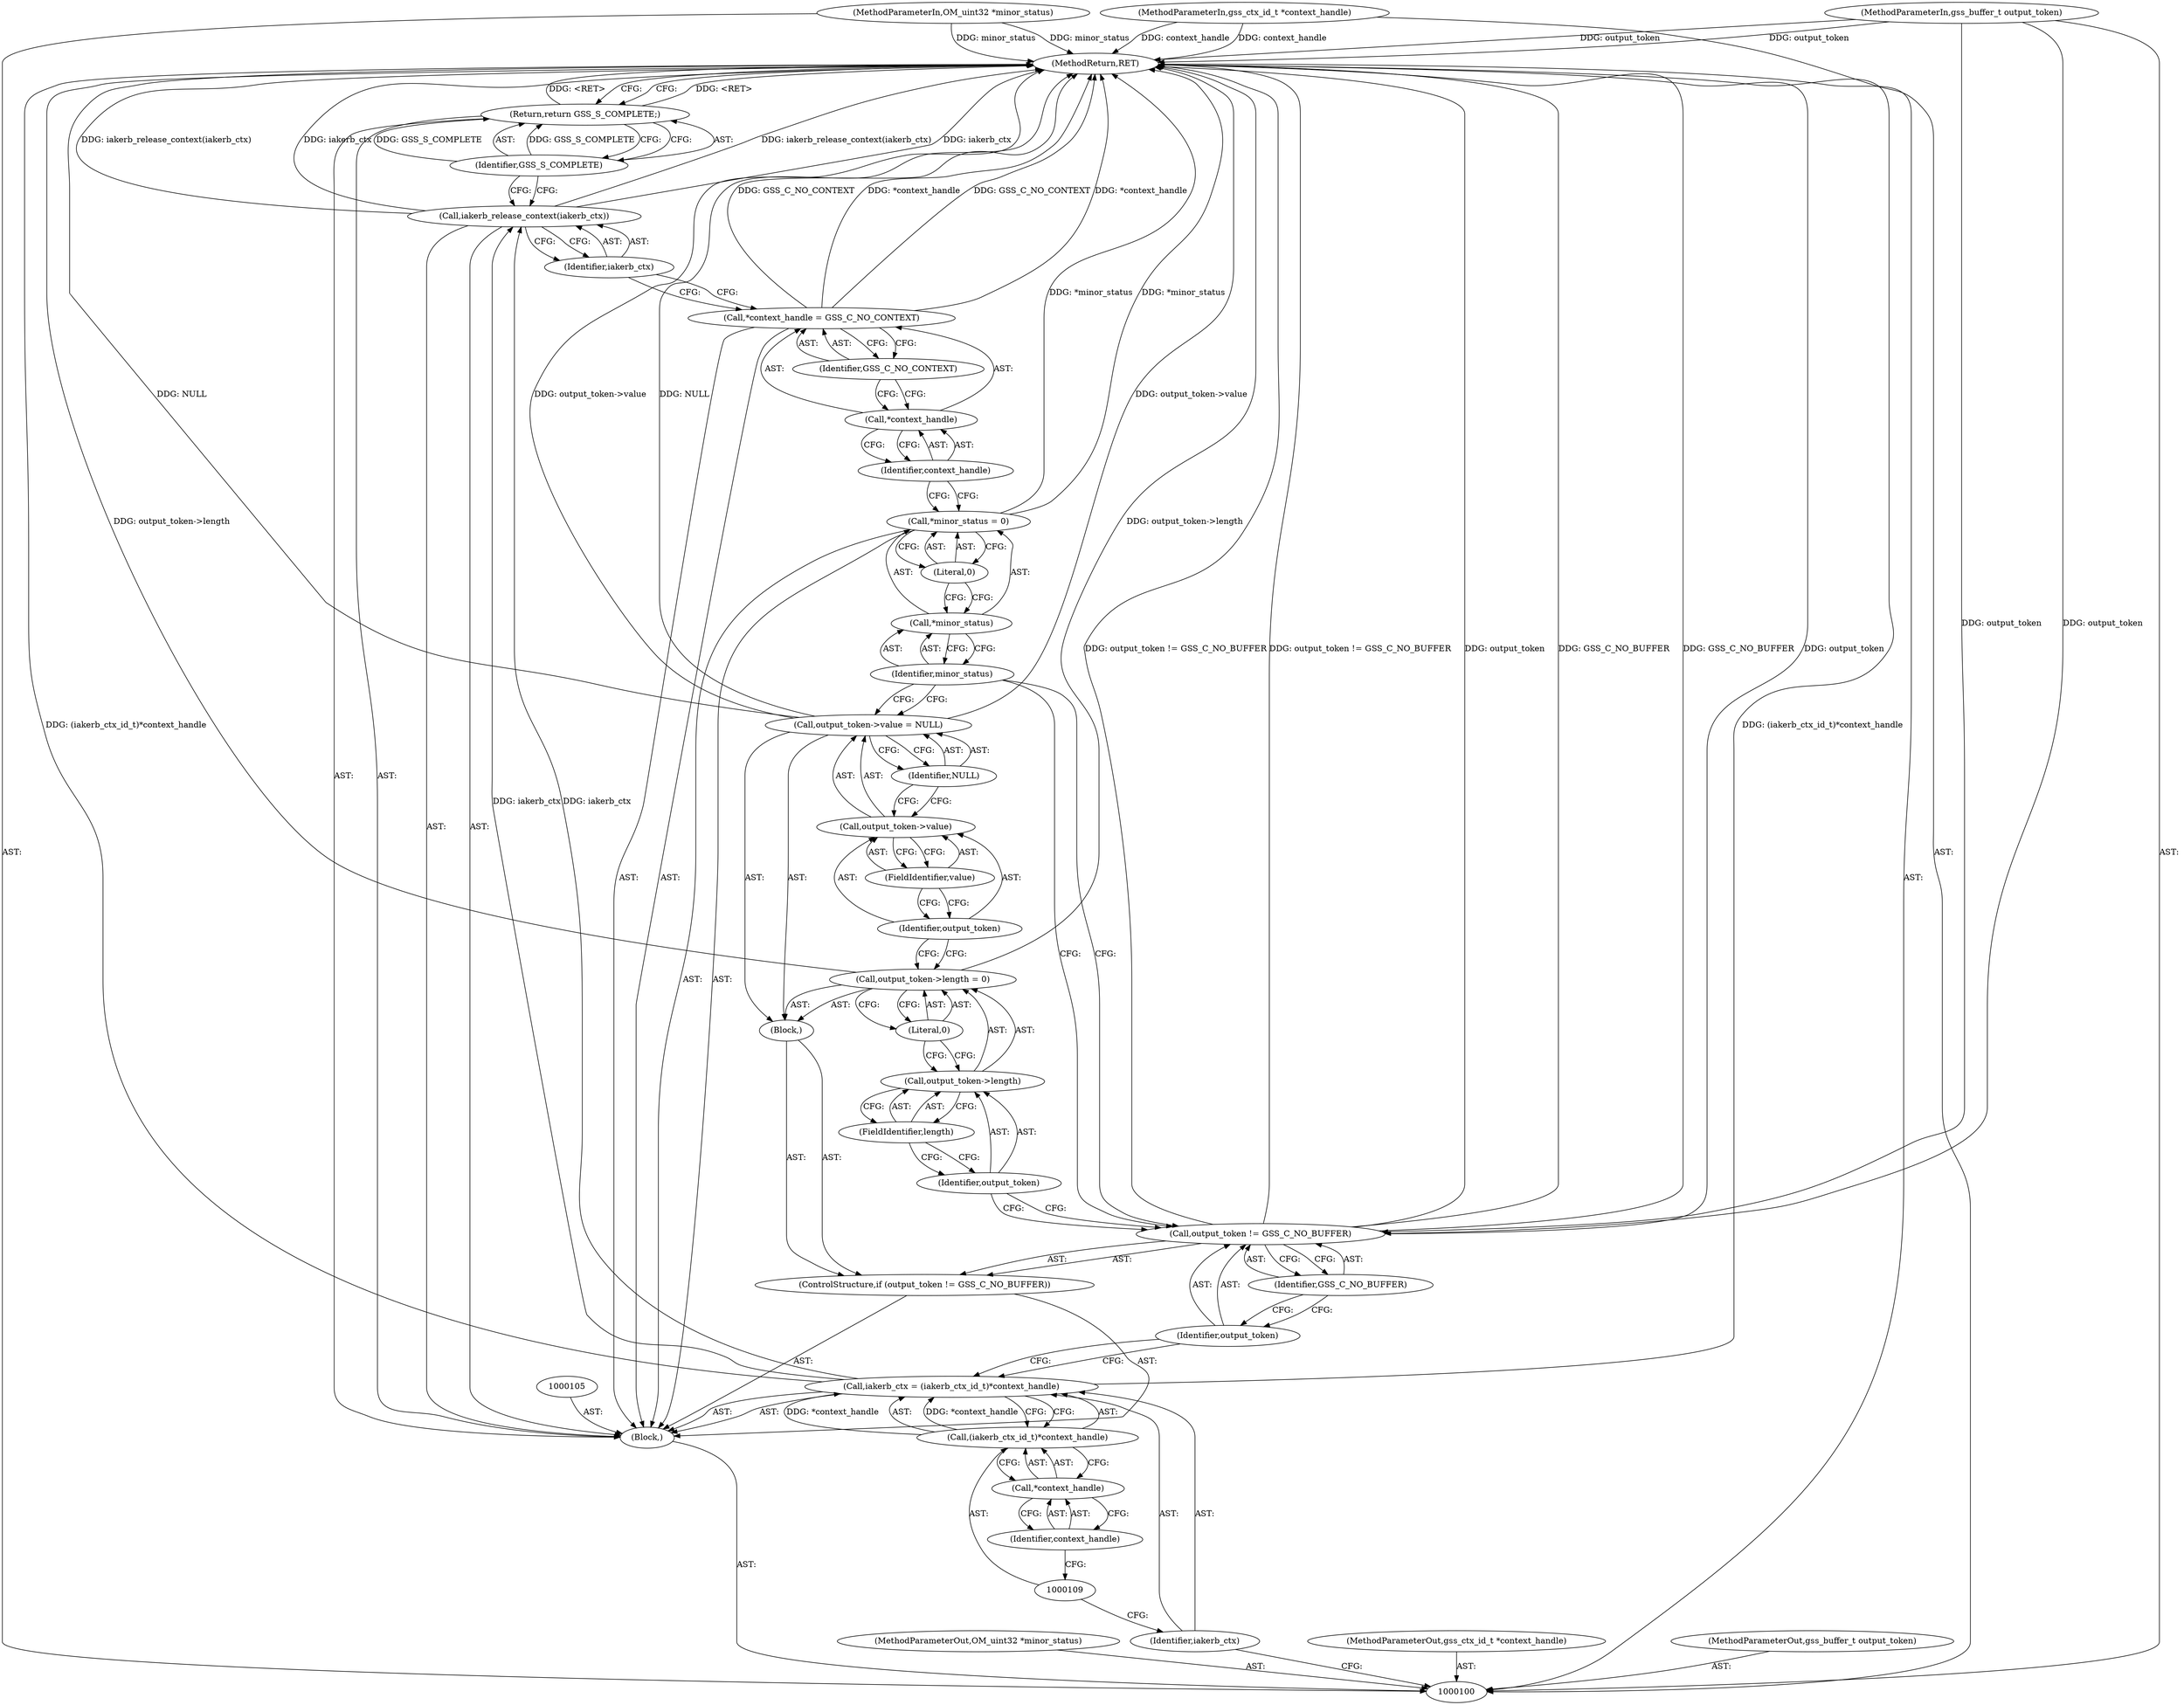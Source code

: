 digraph "0_krb5_e04f0283516e80d2f93366e0d479d13c9b5c8c2a_2" {
"1000139" [label="(MethodReturn,RET)"];
"1000101" [label="(MethodParameterIn,OM_uint32 *minor_status)"];
"1000176" [label="(MethodParameterOut,OM_uint32 *minor_status)"];
"1000130" [label="(Literal,0)"];
"1000127" [label="(Call,*minor_status = 0)"];
"1000128" [label="(Call,*minor_status)"];
"1000129" [label="(Identifier,minor_status)"];
"1000134" [label="(Identifier,GSS_C_NO_CONTEXT)"];
"1000131" [label="(Call,*context_handle = GSS_C_NO_CONTEXT)"];
"1000132" [label="(Call,*context_handle)"];
"1000133" [label="(Identifier,context_handle)"];
"1000136" [label="(Identifier,iakerb_ctx)"];
"1000135" [label="(Call,iakerb_release_context(iakerb_ctx))"];
"1000138" [label="(Identifier,GSS_S_COMPLETE)"];
"1000137" [label="(Return,return GSS_S_COMPLETE;)"];
"1000102" [label="(MethodParameterIn,gss_ctx_id_t *context_handle)"];
"1000177" [label="(MethodParameterOut,gss_ctx_id_t *context_handle)"];
"1000103" [label="(MethodParameterIn,gss_buffer_t output_token)"];
"1000178" [label="(MethodParameterOut,gss_buffer_t output_token)"];
"1000104" [label="(Block,)"];
"1000106" [label="(Call,iakerb_ctx = (iakerb_ctx_id_t)*context_handle)"];
"1000107" [label="(Identifier,iakerb_ctx)"];
"1000108" [label="(Call,(iakerb_ctx_id_t)*context_handle)"];
"1000110" [label="(Call,*context_handle)"];
"1000111" [label="(Identifier,context_handle)"];
"1000115" [label="(Identifier,GSS_C_NO_BUFFER)"];
"1000116" [label="(Block,)"];
"1000112" [label="(ControlStructure,if (output_token != GSS_C_NO_BUFFER))"];
"1000113" [label="(Call,output_token != GSS_C_NO_BUFFER)"];
"1000114" [label="(Identifier,output_token)"];
"1000120" [label="(FieldIdentifier,length)"];
"1000121" [label="(Literal,0)"];
"1000117" [label="(Call,output_token->length = 0)"];
"1000118" [label="(Call,output_token->length)"];
"1000119" [label="(Identifier,output_token)"];
"1000125" [label="(FieldIdentifier,value)"];
"1000126" [label="(Identifier,NULL)"];
"1000122" [label="(Call,output_token->value = NULL)"];
"1000123" [label="(Call,output_token->value)"];
"1000124" [label="(Identifier,output_token)"];
"1000139" -> "1000100"  [label="AST: "];
"1000139" -> "1000137"  [label="CFG: "];
"1000122" -> "1000139"  [label="DDG: NULL"];
"1000122" -> "1000139"  [label="DDG: output_token->value"];
"1000106" -> "1000139"  [label="DDG: (iakerb_ctx_id_t)*context_handle"];
"1000113" -> "1000139"  [label="DDG: output_token"];
"1000113" -> "1000139"  [label="DDG: GSS_C_NO_BUFFER"];
"1000113" -> "1000139"  [label="DDG: output_token != GSS_C_NO_BUFFER"];
"1000117" -> "1000139"  [label="DDG: output_token->length"];
"1000102" -> "1000139"  [label="DDG: context_handle"];
"1000127" -> "1000139"  [label="DDG: *minor_status"];
"1000131" -> "1000139"  [label="DDG: *context_handle"];
"1000131" -> "1000139"  [label="DDG: GSS_C_NO_CONTEXT"];
"1000103" -> "1000139"  [label="DDG: output_token"];
"1000135" -> "1000139"  [label="DDG: iakerb_release_context(iakerb_ctx)"];
"1000135" -> "1000139"  [label="DDG: iakerb_ctx"];
"1000101" -> "1000139"  [label="DDG: minor_status"];
"1000137" -> "1000139"  [label="DDG: <RET>"];
"1000101" -> "1000100"  [label="AST: "];
"1000101" -> "1000139"  [label="DDG: minor_status"];
"1000176" -> "1000100"  [label="AST: "];
"1000130" -> "1000127"  [label="AST: "];
"1000130" -> "1000128"  [label="CFG: "];
"1000127" -> "1000130"  [label="CFG: "];
"1000127" -> "1000104"  [label="AST: "];
"1000127" -> "1000130"  [label="CFG: "];
"1000128" -> "1000127"  [label="AST: "];
"1000130" -> "1000127"  [label="AST: "];
"1000133" -> "1000127"  [label="CFG: "];
"1000127" -> "1000139"  [label="DDG: *minor_status"];
"1000128" -> "1000127"  [label="AST: "];
"1000128" -> "1000129"  [label="CFG: "];
"1000129" -> "1000128"  [label="AST: "];
"1000130" -> "1000128"  [label="CFG: "];
"1000129" -> "1000128"  [label="AST: "];
"1000129" -> "1000122"  [label="CFG: "];
"1000129" -> "1000113"  [label="CFG: "];
"1000128" -> "1000129"  [label="CFG: "];
"1000134" -> "1000131"  [label="AST: "];
"1000134" -> "1000132"  [label="CFG: "];
"1000131" -> "1000134"  [label="CFG: "];
"1000131" -> "1000104"  [label="AST: "];
"1000131" -> "1000134"  [label="CFG: "];
"1000132" -> "1000131"  [label="AST: "];
"1000134" -> "1000131"  [label="AST: "];
"1000136" -> "1000131"  [label="CFG: "];
"1000131" -> "1000139"  [label="DDG: *context_handle"];
"1000131" -> "1000139"  [label="DDG: GSS_C_NO_CONTEXT"];
"1000132" -> "1000131"  [label="AST: "];
"1000132" -> "1000133"  [label="CFG: "];
"1000133" -> "1000132"  [label="AST: "];
"1000134" -> "1000132"  [label="CFG: "];
"1000133" -> "1000132"  [label="AST: "];
"1000133" -> "1000127"  [label="CFG: "];
"1000132" -> "1000133"  [label="CFG: "];
"1000136" -> "1000135"  [label="AST: "];
"1000136" -> "1000131"  [label="CFG: "];
"1000135" -> "1000136"  [label="CFG: "];
"1000135" -> "1000104"  [label="AST: "];
"1000135" -> "1000136"  [label="CFG: "];
"1000136" -> "1000135"  [label="AST: "];
"1000138" -> "1000135"  [label="CFG: "];
"1000135" -> "1000139"  [label="DDG: iakerb_release_context(iakerb_ctx)"];
"1000135" -> "1000139"  [label="DDG: iakerb_ctx"];
"1000106" -> "1000135"  [label="DDG: iakerb_ctx"];
"1000138" -> "1000137"  [label="AST: "];
"1000138" -> "1000135"  [label="CFG: "];
"1000137" -> "1000138"  [label="CFG: "];
"1000138" -> "1000137"  [label="DDG: GSS_S_COMPLETE"];
"1000137" -> "1000104"  [label="AST: "];
"1000137" -> "1000138"  [label="CFG: "];
"1000138" -> "1000137"  [label="AST: "];
"1000139" -> "1000137"  [label="CFG: "];
"1000137" -> "1000139"  [label="DDG: <RET>"];
"1000138" -> "1000137"  [label="DDG: GSS_S_COMPLETE"];
"1000102" -> "1000100"  [label="AST: "];
"1000102" -> "1000139"  [label="DDG: context_handle"];
"1000177" -> "1000100"  [label="AST: "];
"1000103" -> "1000100"  [label="AST: "];
"1000103" -> "1000139"  [label="DDG: output_token"];
"1000103" -> "1000113"  [label="DDG: output_token"];
"1000178" -> "1000100"  [label="AST: "];
"1000104" -> "1000100"  [label="AST: "];
"1000105" -> "1000104"  [label="AST: "];
"1000106" -> "1000104"  [label="AST: "];
"1000112" -> "1000104"  [label="AST: "];
"1000127" -> "1000104"  [label="AST: "];
"1000131" -> "1000104"  [label="AST: "];
"1000135" -> "1000104"  [label="AST: "];
"1000137" -> "1000104"  [label="AST: "];
"1000106" -> "1000104"  [label="AST: "];
"1000106" -> "1000108"  [label="CFG: "];
"1000107" -> "1000106"  [label="AST: "];
"1000108" -> "1000106"  [label="AST: "];
"1000114" -> "1000106"  [label="CFG: "];
"1000106" -> "1000139"  [label="DDG: (iakerb_ctx_id_t)*context_handle"];
"1000108" -> "1000106"  [label="DDG: *context_handle"];
"1000106" -> "1000135"  [label="DDG: iakerb_ctx"];
"1000107" -> "1000106"  [label="AST: "];
"1000107" -> "1000100"  [label="CFG: "];
"1000109" -> "1000107"  [label="CFG: "];
"1000108" -> "1000106"  [label="AST: "];
"1000108" -> "1000110"  [label="CFG: "];
"1000109" -> "1000108"  [label="AST: "];
"1000110" -> "1000108"  [label="AST: "];
"1000106" -> "1000108"  [label="CFG: "];
"1000108" -> "1000106"  [label="DDG: *context_handle"];
"1000110" -> "1000108"  [label="AST: "];
"1000110" -> "1000111"  [label="CFG: "];
"1000111" -> "1000110"  [label="AST: "];
"1000108" -> "1000110"  [label="CFG: "];
"1000111" -> "1000110"  [label="AST: "];
"1000111" -> "1000109"  [label="CFG: "];
"1000110" -> "1000111"  [label="CFG: "];
"1000115" -> "1000113"  [label="AST: "];
"1000115" -> "1000114"  [label="CFG: "];
"1000113" -> "1000115"  [label="CFG: "];
"1000116" -> "1000112"  [label="AST: "];
"1000117" -> "1000116"  [label="AST: "];
"1000122" -> "1000116"  [label="AST: "];
"1000112" -> "1000104"  [label="AST: "];
"1000113" -> "1000112"  [label="AST: "];
"1000116" -> "1000112"  [label="AST: "];
"1000113" -> "1000112"  [label="AST: "];
"1000113" -> "1000115"  [label="CFG: "];
"1000114" -> "1000113"  [label="AST: "];
"1000115" -> "1000113"  [label="AST: "];
"1000119" -> "1000113"  [label="CFG: "];
"1000129" -> "1000113"  [label="CFG: "];
"1000113" -> "1000139"  [label="DDG: output_token"];
"1000113" -> "1000139"  [label="DDG: GSS_C_NO_BUFFER"];
"1000113" -> "1000139"  [label="DDG: output_token != GSS_C_NO_BUFFER"];
"1000103" -> "1000113"  [label="DDG: output_token"];
"1000114" -> "1000113"  [label="AST: "];
"1000114" -> "1000106"  [label="CFG: "];
"1000115" -> "1000114"  [label="CFG: "];
"1000120" -> "1000118"  [label="AST: "];
"1000120" -> "1000119"  [label="CFG: "];
"1000118" -> "1000120"  [label="CFG: "];
"1000121" -> "1000117"  [label="AST: "];
"1000121" -> "1000118"  [label="CFG: "];
"1000117" -> "1000121"  [label="CFG: "];
"1000117" -> "1000116"  [label="AST: "];
"1000117" -> "1000121"  [label="CFG: "];
"1000118" -> "1000117"  [label="AST: "];
"1000121" -> "1000117"  [label="AST: "];
"1000124" -> "1000117"  [label="CFG: "];
"1000117" -> "1000139"  [label="DDG: output_token->length"];
"1000118" -> "1000117"  [label="AST: "];
"1000118" -> "1000120"  [label="CFG: "];
"1000119" -> "1000118"  [label="AST: "];
"1000120" -> "1000118"  [label="AST: "];
"1000121" -> "1000118"  [label="CFG: "];
"1000119" -> "1000118"  [label="AST: "];
"1000119" -> "1000113"  [label="CFG: "];
"1000120" -> "1000119"  [label="CFG: "];
"1000125" -> "1000123"  [label="AST: "];
"1000125" -> "1000124"  [label="CFG: "];
"1000123" -> "1000125"  [label="CFG: "];
"1000126" -> "1000122"  [label="AST: "];
"1000126" -> "1000123"  [label="CFG: "];
"1000122" -> "1000126"  [label="CFG: "];
"1000122" -> "1000116"  [label="AST: "];
"1000122" -> "1000126"  [label="CFG: "];
"1000123" -> "1000122"  [label="AST: "];
"1000126" -> "1000122"  [label="AST: "];
"1000129" -> "1000122"  [label="CFG: "];
"1000122" -> "1000139"  [label="DDG: NULL"];
"1000122" -> "1000139"  [label="DDG: output_token->value"];
"1000123" -> "1000122"  [label="AST: "];
"1000123" -> "1000125"  [label="CFG: "];
"1000124" -> "1000123"  [label="AST: "];
"1000125" -> "1000123"  [label="AST: "];
"1000126" -> "1000123"  [label="CFG: "];
"1000124" -> "1000123"  [label="AST: "];
"1000124" -> "1000117"  [label="CFG: "];
"1000125" -> "1000124"  [label="CFG: "];
}

